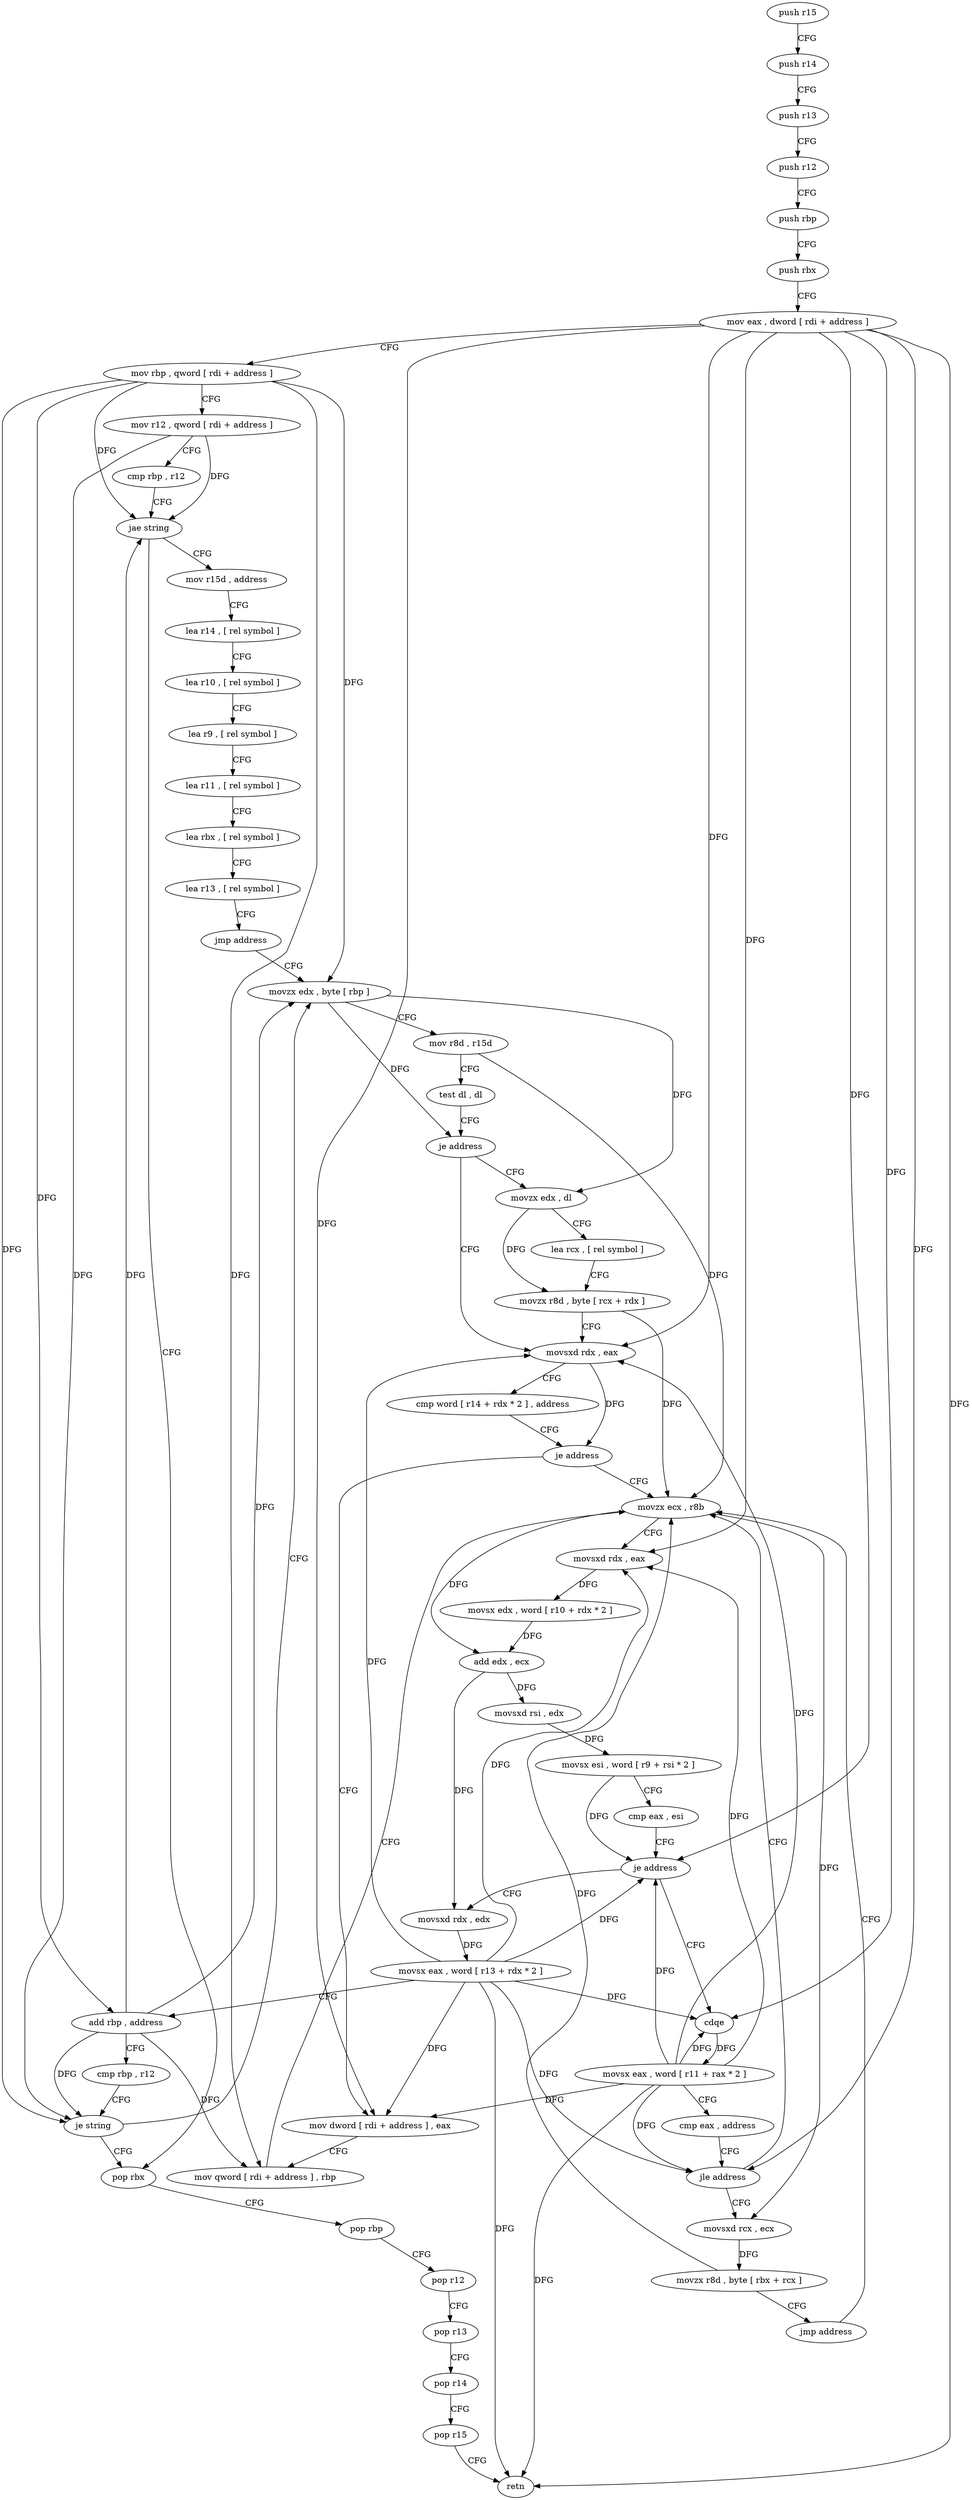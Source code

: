 digraph "func" {
"125126" [label = "push r15" ]
"125128" [label = "push r14" ]
"125130" [label = "push r13" ]
"125132" [label = "push r12" ]
"125134" [label = "push rbp" ]
"125135" [label = "push rbx" ]
"125136" [label = "mov eax , dword [ rdi + address ]" ]
"125139" [label = "mov rbp , qword [ rdi + address ]" ]
"125146" [label = "mov r12 , qword [ rdi + address ]" ]
"125150" [label = "cmp rbp , r12" ]
"125153" [label = "jae string" ]
"125319" [label = "pop rbx" ]
"125159" [label = "mov r15d , address" ]
"125320" [label = "pop rbp" ]
"125321" [label = "pop r12" ]
"125323" [label = "pop r13" ]
"125325" [label = "pop r14" ]
"125327" [label = "pop r15" ]
"125329" [label = "retn" ]
"125165" [label = "lea r14 , [ rel symbol ]" ]
"125172" [label = "lea r10 , [ rel symbol ]" ]
"125179" [label = "lea r9 , [ rel symbol ]" ]
"125186" [label = "lea r11 , [ rel symbol ]" ]
"125193" [label = "lea rbx , [ rel symbol ]" ]
"125200" [label = "lea r13 , [ rel symbol ]" ]
"125207" [label = "jmp address" ]
"125227" [label = "movzx edx , byte [ rbp ]" ]
"125231" [label = "mov r8d , r15d" ]
"125234" [label = "test dl , dl" ]
"125236" [label = "je address" ]
"125253" [label = "movsxd rdx , eax" ]
"125238" [label = "movzx edx , dl" ]
"125256" [label = "cmp word [ r14 + rdx * 2 ] , address" ]
"125262" [label = "je address" ]
"125271" [label = "movzx ecx , r8b" ]
"125264" [label = "mov dword [ rdi + address ] , eax" ]
"125241" [label = "lea rcx , [ rel symbol ]" ]
"125248" [label = "movzx r8d , byte [ rcx + rdx ]" ]
"125275" [label = "movsxd rdx , eax" ]
"125278" [label = "movsx edx , word [ r10 + rdx * 2 ]" ]
"125283" [label = "add edx , ecx" ]
"125285" [label = "movsxd rsi , edx" ]
"125288" [label = "movsx esi , word [ r9 + rsi * 2 ]" ]
"125293" [label = "cmp eax , esi" ]
"125295" [label = "je address" ]
"125209" [label = "movsxd rdx , edx" ]
"125297" [label = "cdqe" ]
"125267" [label = "mov qword [ rdi + address ] , rbp" ]
"125212" [label = "movsx eax , word [ r13 + rdx * 2 ]" ]
"125218" [label = "add rbp , address" ]
"125222" [label = "cmp rbp , r12" ]
"125225" [label = "je string" ]
"125299" [label = "movsx eax , word [ r11 + rax * 2 ]" ]
"125304" [label = "cmp eax , address" ]
"125307" [label = "jle address" ]
"125309" [label = "movsxd rcx , ecx" ]
"125312" [label = "movzx r8d , byte [ rbx + rcx ]" ]
"125317" [label = "jmp address" ]
"125126" -> "125128" [ label = "CFG" ]
"125128" -> "125130" [ label = "CFG" ]
"125130" -> "125132" [ label = "CFG" ]
"125132" -> "125134" [ label = "CFG" ]
"125134" -> "125135" [ label = "CFG" ]
"125135" -> "125136" [ label = "CFG" ]
"125136" -> "125139" [ label = "CFG" ]
"125136" -> "125329" [ label = "DFG" ]
"125136" -> "125253" [ label = "DFG" ]
"125136" -> "125275" [ label = "DFG" ]
"125136" -> "125295" [ label = "DFG" ]
"125136" -> "125264" [ label = "DFG" ]
"125136" -> "125297" [ label = "DFG" ]
"125136" -> "125307" [ label = "DFG" ]
"125139" -> "125146" [ label = "CFG" ]
"125139" -> "125153" [ label = "DFG" ]
"125139" -> "125227" [ label = "DFG" ]
"125139" -> "125267" [ label = "DFG" ]
"125139" -> "125218" [ label = "DFG" ]
"125139" -> "125225" [ label = "DFG" ]
"125146" -> "125150" [ label = "CFG" ]
"125146" -> "125153" [ label = "DFG" ]
"125146" -> "125225" [ label = "DFG" ]
"125150" -> "125153" [ label = "CFG" ]
"125153" -> "125319" [ label = "CFG" ]
"125153" -> "125159" [ label = "CFG" ]
"125319" -> "125320" [ label = "CFG" ]
"125159" -> "125165" [ label = "CFG" ]
"125320" -> "125321" [ label = "CFG" ]
"125321" -> "125323" [ label = "CFG" ]
"125323" -> "125325" [ label = "CFG" ]
"125325" -> "125327" [ label = "CFG" ]
"125327" -> "125329" [ label = "CFG" ]
"125165" -> "125172" [ label = "CFG" ]
"125172" -> "125179" [ label = "CFG" ]
"125179" -> "125186" [ label = "CFG" ]
"125186" -> "125193" [ label = "CFG" ]
"125193" -> "125200" [ label = "CFG" ]
"125200" -> "125207" [ label = "CFG" ]
"125207" -> "125227" [ label = "CFG" ]
"125227" -> "125231" [ label = "CFG" ]
"125227" -> "125236" [ label = "DFG" ]
"125227" -> "125238" [ label = "DFG" ]
"125231" -> "125234" [ label = "CFG" ]
"125231" -> "125271" [ label = "DFG" ]
"125234" -> "125236" [ label = "CFG" ]
"125236" -> "125253" [ label = "CFG" ]
"125236" -> "125238" [ label = "CFG" ]
"125253" -> "125256" [ label = "CFG" ]
"125253" -> "125262" [ label = "DFG" ]
"125238" -> "125241" [ label = "CFG" ]
"125238" -> "125248" [ label = "DFG" ]
"125256" -> "125262" [ label = "CFG" ]
"125262" -> "125271" [ label = "CFG" ]
"125262" -> "125264" [ label = "CFG" ]
"125271" -> "125275" [ label = "CFG" ]
"125271" -> "125283" [ label = "DFG" ]
"125271" -> "125309" [ label = "DFG" ]
"125264" -> "125267" [ label = "CFG" ]
"125241" -> "125248" [ label = "CFG" ]
"125248" -> "125253" [ label = "CFG" ]
"125248" -> "125271" [ label = "DFG" ]
"125275" -> "125278" [ label = "DFG" ]
"125278" -> "125283" [ label = "DFG" ]
"125283" -> "125285" [ label = "DFG" ]
"125283" -> "125209" [ label = "DFG" ]
"125285" -> "125288" [ label = "DFG" ]
"125288" -> "125293" [ label = "CFG" ]
"125288" -> "125295" [ label = "DFG" ]
"125293" -> "125295" [ label = "CFG" ]
"125295" -> "125209" [ label = "CFG" ]
"125295" -> "125297" [ label = "CFG" ]
"125209" -> "125212" [ label = "DFG" ]
"125297" -> "125299" [ label = "DFG" ]
"125267" -> "125271" [ label = "CFG" ]
"125212" -> "125218" [ label = "CFG" ]
"125212" -> "125253" [ label = "DFG" ]
"125212" -> "125275" [ label = "DFG" ]
"125212" -> "125264" [ label = "DFG" ]
"125212" -> "125329" [ label = "DFG" ]
"125212" -> "125295" [ label = "DFG" ]
"125212" -> "125297" [ label = "DFG" ]
"125212" -> "125307" [ label = "DFG" ]
"125218" -> "125222" [ label = "CFG" ]
"125218" -> "125227" [ label = "DFG" ]
"125218" -> "125267" [ label = "DFG" ]
"125218" -> "125153" [ label = "DFG" ]
"125218" -> "125225" [ label = "DFG" ]
"125222" -> "125225" [ label = "CFG" ]
"125225" -> "125319" [ label = "CFG" ]
"125225" -> "125227" [ label = "CFG" ]
"125299" -> "125304" [ label = "CFG" ]
"125299" -> "125253" [ label = "DFG" ]
"125299" -> "125275" [ label = "DFG" ]
"125299" -> "125264" [ label = "DFG" ]
"125299" -> "125297" [ label = "DFG" ]
"125299" -> "125329" [ label = "DFG" ]
"125299" -> "125295" [ label = "DFG" ]
"125299" -> "125307" [ label = "DFG" ]
"125304" -> "125307" [ label = "CFG" ]
"125307" -> "125271" [ label = "CFG" ]
"125307" -> "125309" [ label = "CFG" ]
"125309" -> "125312" [ label = "DFG" ]
"125312" -> "125317" [ label = "CFG" ]
"125312" -> "125271" [ label = "DFG" ]
"125317" -> "125271" [ label = "CFG" ]
}
